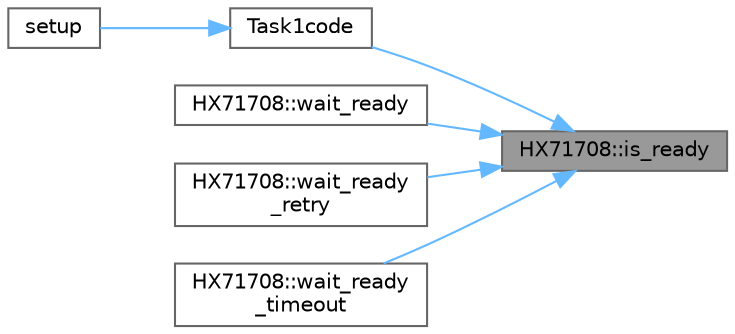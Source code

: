 digraph "HX71708::is_ready"
{
 // LATEX_PDF_SIZE
  bgcolor="transparent";
  edge [fontname=Helvetica,fontsize=10,labelfontname=Helvetica,labelfontsize=10];
  node [fontname=Helvetica,fontsize=10,shape=box,height=0.2,width=0.4];
  rankdir="RL";
  Node1 [id="Node000001",label="HX71708::is_ready",height=0.2,width=0.4,color="gray40", fillcolor="grey60", style="filled", fontcolor="black",tooltip=" "];
  Node1 -> Node2 [id="edge1_Node000001_Node000002",dir="back",color="steelblue1",style="solid",tooltip=" "];
  Node2 [id="Node000002",label="Task1code",height=0.2,width=0.4,color="grey40", fillcolor="white", style="filled",URL="$task1_code_8cpp.html#a4b55db21f69ba1de08b15896642275af",tooltip="Task 1 code."];
  Node2 -> Node3 [id="edge2_Node000002_Node000003",dir="back",color="steelblue1",style="solid",tooltip=" "];
  Node3 [id="Node000003",label="setup",height=0.2,width=0.4,color="grey40", fillcolor="white", style="filled",URL="$main_8cpp.html#a4fc01d736fe50cf5b977f755b675f11d",tooltip="Setup function."];
  Node1 -> Node4 [id="edge3_Node000001_Node000004",dir="back",color="steelblue1",style="solid",tooltip=" "];
  Node4 [id="Node000004",label="HX71708::wait_ready",height=0.2,width=0.4,color="grey40", fillcolor="white", style="filled",URL="$class_h_x71708.html#ae53bd67e076b8f5992aa78b140d6ee84",tooltip=" "];
  Node1 -> Node5 [id="edge4_Node000001_Node000005",dir="back",color="steelblue1",style="solid",tooltip=" "];
  Node5 [id="Node000005",label="HX71708::wait_ready\l_retry",height=0.2,width=0.4,color="grey40", fillcolor="white", style="filled",URL="$class_h_x71708.html#a62e186024b9c2dbf56e7e5232bde887d",tooltip=" "];
  Node1 -> Node6 [id="edge5_Node000001_Node000006",dir="back",color="steelblue1",style="solid",tooltip=" "];
  Node6 [id="Node000006",label="HX71708::wait_ready\l_timeout",height=0.2,width=0.4,color="grey40", fillcolor="white", style="filled",URL="$class_h_x71708.html#ab2d8cf16f230d5ed70ccb5fed4fd7ded",tooltip=" "];
}
